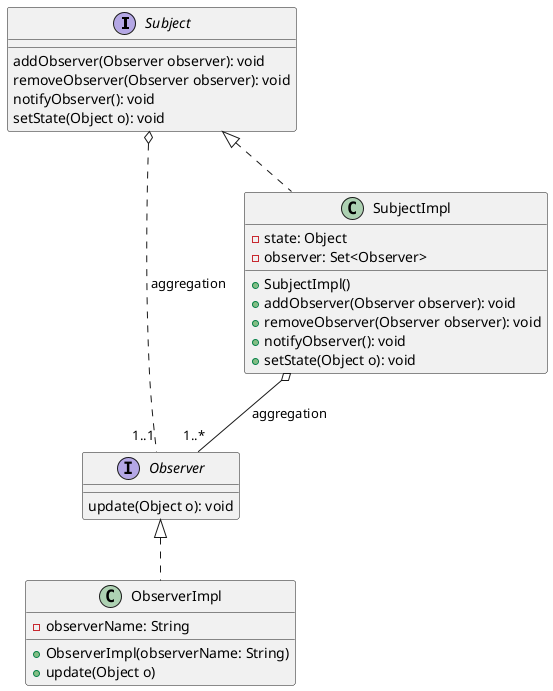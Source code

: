 @startuml
interface Subject{
    addObserver(Observer observer): void
    removeObserver(Observer observer): void
    notifyObserver(): void
    setState(Object o): void
}
interface Observer{
    update(Object o): void
}
class SubjectImpl implements Subject{
    - state: Object
    - observer: Set<Observer>
    + SubjectImpl()
    + addObserver(Observer observer): void
    + removeObserver(Observer observer): void
    + notifyObserver(): void
    + setState(Object o): void
}
class ObserverImpl implements Observer{
    - observerName: String
    + ObserverImpl(observerName: String)
    + update(Object o)
}
'Relationship between classes
Subject o.. "1..1" Observer : aggregation
SubjectImpl o-- "1..*" Observer : aggregation
@enduml

